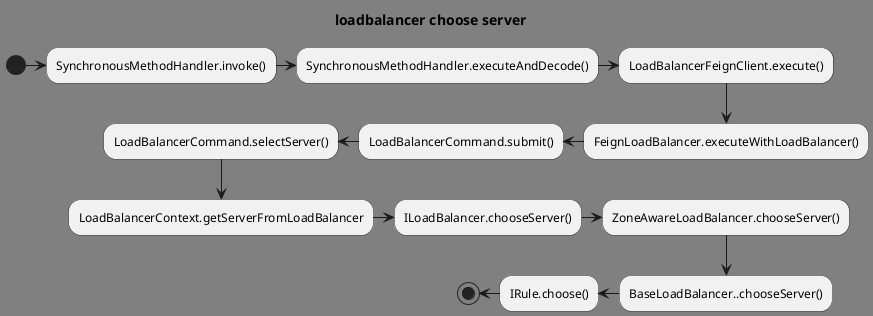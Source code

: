 @startuml

skinparam backgroundColor #grey

title: loadbalancer choose server

(*) -> "SynchronousMethodHandler.invoke()" as invoke

invoke -> "SynchronousMethodHandler.executeAndDecode()" as executeAndDecode

executeAndDecode -> "LoadBalancerFeignClient.execute()" as execute

execute --> "FeignLoadBalancer.executeWithLoadBalancer()" as executeWithLoadBalancer

executeWithLoadBalancer -left-> "LoadBalancerCommand.submit()" as submit

submit -left-> "LoadBalancerCommand.selectServer()" as selectServer

selectServer --> "LoadBalancerContext.getServerFromLoadBalancer" as getServerFromLoadBalancer

getServerFromLoadBalancer -> "ILoadBalancer.chooseServer()" as IChooseServer

IChooseServer -> "ZoneAwareLoadBalancer.chooseServer()" as ZChooseServer

ZChooseServer --> "BaseLoadBalancer..chooseServer()" as BChooseServer

BChooseServer -left-> "IRule.choose()" as choose

choose -left-> (*)




@enduml